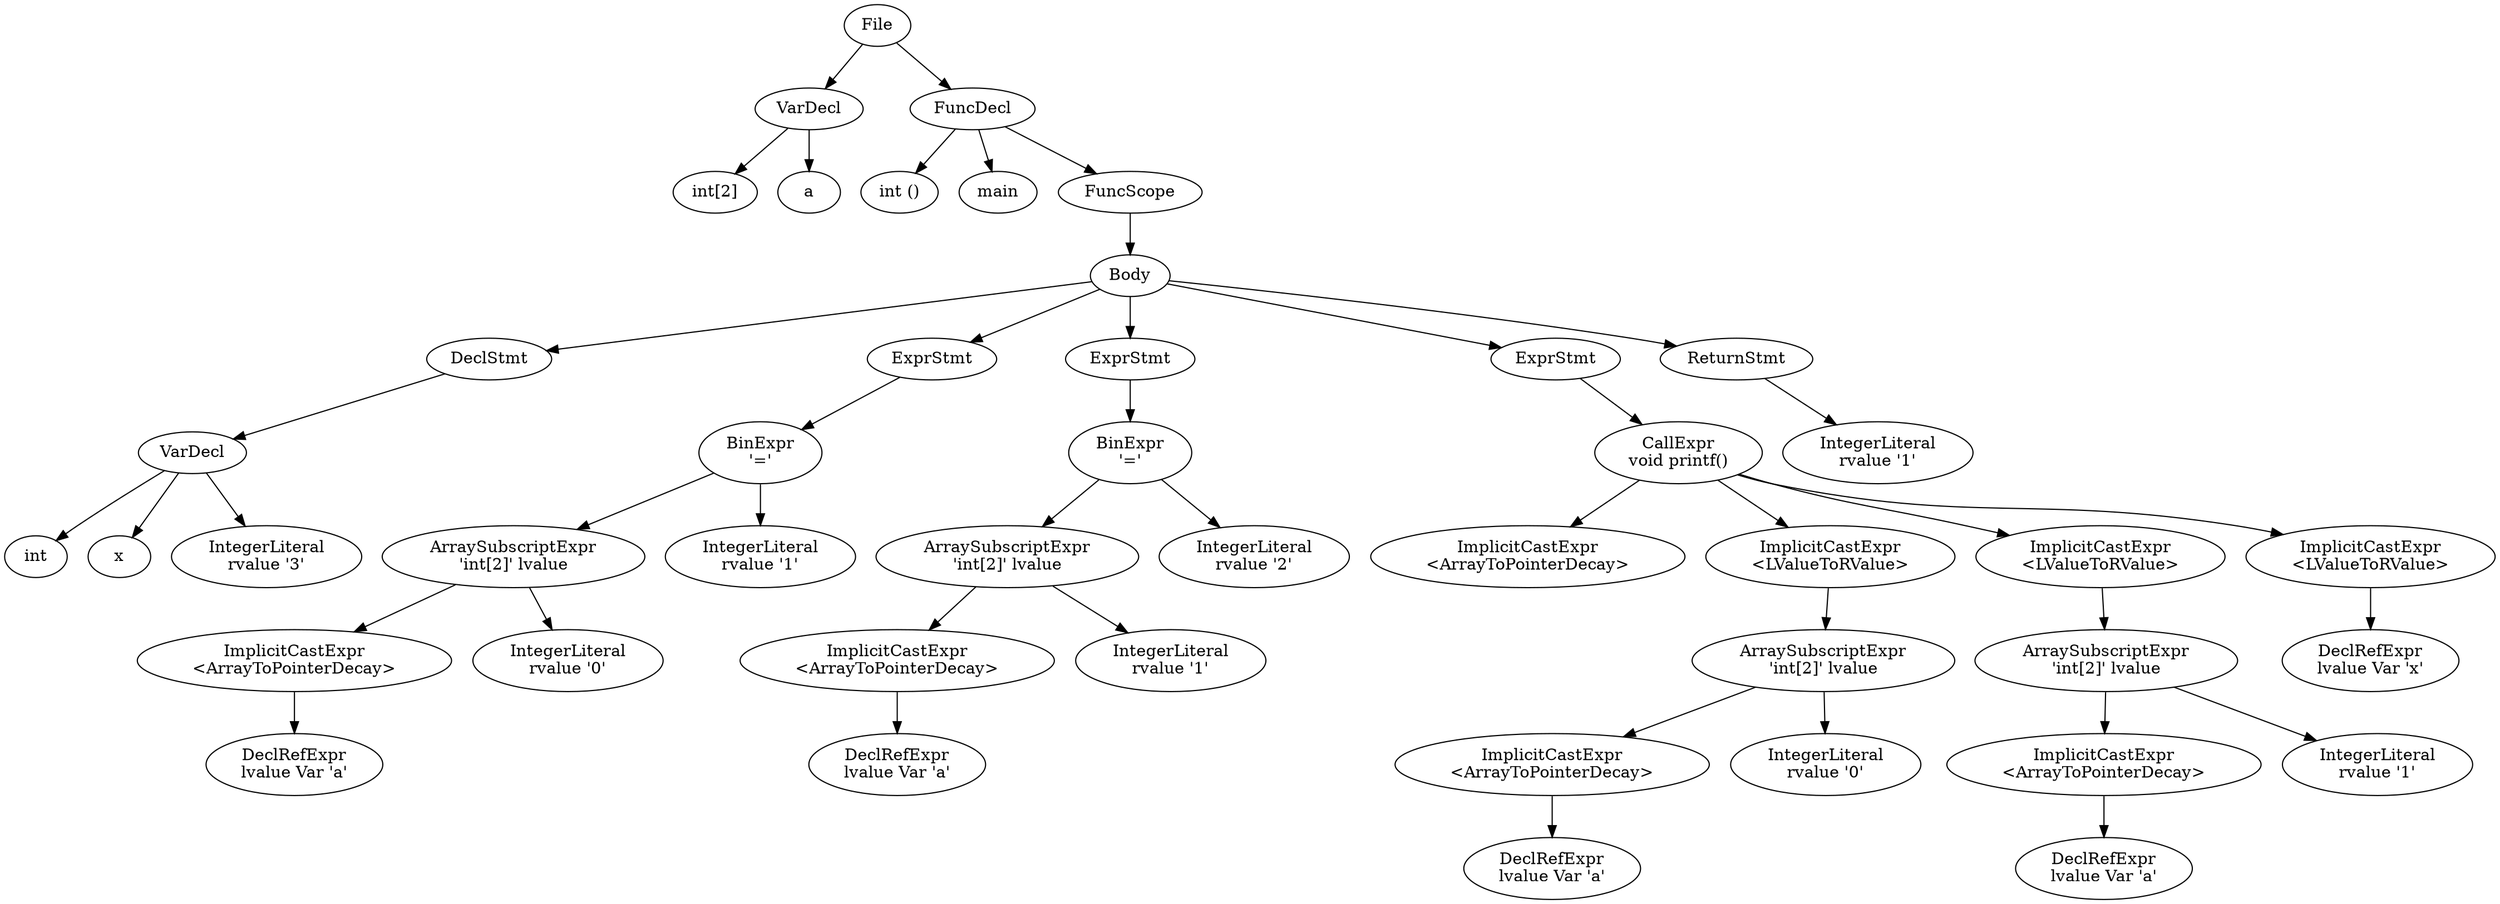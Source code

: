 digraph {n0 [label="File"];
n1 [label="VarDecl"];
n2 [label="int[2]"];
n3 [label="a"];
n5 [label="FuncDecl"];
n6 [label="int ()"];
n7 [label="main"];
n8 [label="FuncScope"];
n10 [label="Body"];
n12 [label="DeclStmt"];
n13 [label="VarDecl"];
n14 [label="int"];
n15 [label="x"];
n16 [label="IntegerLiteral
rvalue '3'"];
n17 [label="ExprStmt"];
n18 [label="BinExpr
'='"];
n19 [label="ArraySubscriptExpr
'int[2]' lvalue"];
n20 [label="ImplicitCastExpr
<ArrayToPointerDecay>"];
n21 [label="DeclRefExpr
lvalue Var 'a'"];
n22 [label="IntegerLiteral
rvalue '0'"];
n23 [label="IntegerLiteral
rvalue '1'"];
n24 [label="ExprStmt"];
n25 [label="BinExpr
'='"];
n26 [label="ArraySubscriptExpr
'int[2]' lvalue"];
n27 [label="ImplicitCastExpr
<ArrayToPointerDecay>"];
n28 [label="DeclRefExpr
lvalue Var 'a'"];
n29 [label="IntegerLiteral
rvalue '1'"];
n30 [label="IntegerLiteral
rvalue '2'"];
n31 [label="ExprStmt"];
n32 [label="CallExpr
void printf()"];
n34 [label="ImplicitCastExpr
<ArrayToPointerDecay>"];
n36 [label="ImplicitCastExpr
<LValueToRValue>"];
n37 [label="ArraySubscriptExpr
'int[2]' lvalue"];
n38 [label="ImplicitCastExpr
<ArrayToPointerDecay>"];
n39 [label="DeclRefExpr
lvalue Var 'a'"];
n40 [label="IntegerLiteral
rvalue '0'"];
n41 [label="ImplicitCastExpr
<LValueToRValue>"];
n42 [label="ArraySubscriptExpr
'int[2]' lvalue"];
n43 [label="ImplicitCastExpr
<ArrayToPointerDecay>"];
n44 [label="DeclRefExpr
lvalue Var 'a'"];
n45 [label="IntegerLiteral
rvalue '1'"];
n46 [label="ImplicitCastExpr
<LValueToRValue>"];
n47 [label="DeclRefExpr
lvalue Var 'x'"];
n48 [label="ReturnStmt"];
n49 [label="IntegerLiteral
rvalue '1'"];
n0 -> n1
n1 -> n2
n1 -> n3
n0 -> n5
n5 -> n6
n5 -> n7
n5 -> n8
n8 -> n10
n10 -> n12
n12 -> n13
n13 -> n14
n13 -> n15
n13 -> n16
n10 -> n17
n17 -> n18
n18 -> n19
n19 -> n20
n20 -> n21
n19 -> n22
n18 -> n23
n10 -> n24
n24 -> n25
n25 -> n26
n26 -> n27
n27 -> n28
n26 -> n29
n25 -> n30
n10 -> n31
n31 -> n32
n32 -> n34
n32 -> n36
n36 -> n37
n37 -> n38
n38 -> n39
n37 -> n40
n32 -> n41
n41 -> n42
n42 -> n43
n43 -> n44
n42 -> n45
n32 -> n46
n46 -> n47
n10 -> n48
n48 -> n49
}